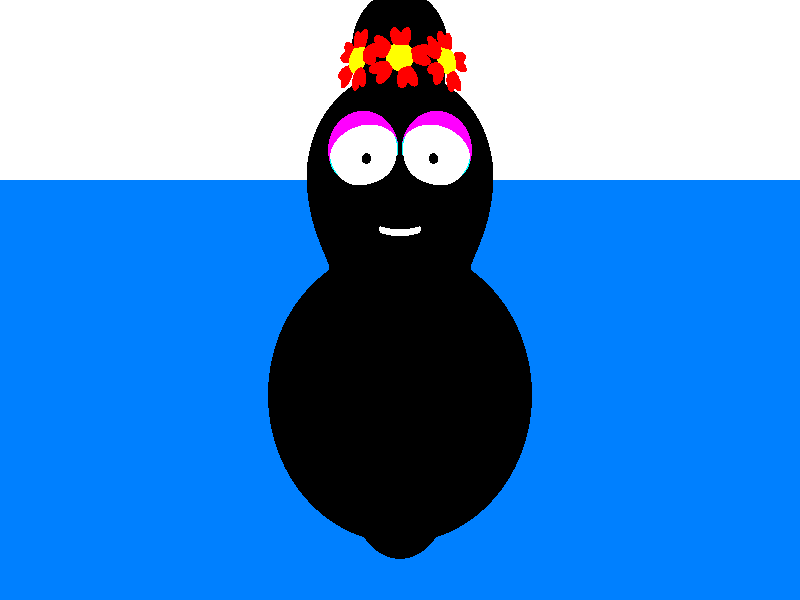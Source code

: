 //base
camera {

        location <0,4,5>//maison
		//location<4,1.5,3>//fenetre
		//location<-4,1,5>//porte
        look_at <0, 3, 0>

}

 

light_source {

        <15,30,15>

        rgb <1,1,1>

}

plane {
    y
    0
    pigment {
        rgb <0,0.5,1> 
    }
}
background { color rgb <1, 1, 1> }

#macro fleur(a,b,c,r)
union {
	sphere{
		<2,2,4>
		1
		pigment{ rgb<1,1,0> }
		scale<1,1,0.3>
	}
	blob {
		threshold 0.5
		sphere {
			<2.2,3.8,4>
			1
			5
			pigment{ rgb<1,0,0> }
			scale<0.5,1,0.3>
			rotate<0,0,-18>
		}
		sphere {
			<5.2,2.6,4>
			1
			5
			pigment{ rgb<1,0,0> }
			scale<0.5,1,0.3>
			rotate<0,0,18>
		}
	}
	blob {
		threshold 0.5
		sphere {
			<2.2,3.8,4>
			1
			5
			pigment{ rgb<1,0,0> }
			scale<0.5,1,0.3>
			rotate<0,0,-18>
		}
		sphere {
			<5.2,2.6,4>
			1
			5
			pigment{ rgb<1,0,0> }
			scale<0.5,1,0.3>
			rotate<0,0,18>
		}
		rotate<0,0,-65>
		translate<-0.5,3,0>
	}
	blob {
		threshold 0.5
		sphere {
			<2.2,3.8,4>
			1
			5
			pigment{ rgb<1,0,0> }
			scale<0.5,1,0.3>
			rotate<0,0,-18>
		}
		sphere {
			<5.2,2.6,4>
			1
			5
			pigment{ rgb<1,0,0> }
			scale<0.5,1,0.3>
			rotate<0,0,18>
		}
		rotate<0,0,-125>
		translate<1.7,4.5,0>
	}
	
	blob {
		threshold 0.5
		sphere {
			<2.2,3.8,4>
			1
			5
			pigment{ rgb<1,0,0> }
			scale<0.5,1,0.3>
			rotate<0,0,-18>
		}
		sphere {
			<5.2,2.6,4>
			1
			5
			pigment{ rgb<1,0,0> }
			scale<0.5,1,0.3>
			rotate<0,0,18>
		}
		rotate<0,0,-190>
		translate<4,3.5,0>
	}
	blob {
		threshold 0.5
		sphere {
			<2.2,3.8,4>
			1
			5
			pigment{ rgb<1,0,0> }
			scale<0.5,1,0.3>
			rotate<0,0,-18>
		}
		sphere {
			<5.2,2.6,4>
			1
			5
			pigment{ rgb<1,0,0> }
			scale<0.5,1,0.3>
			rotate<0,0,18>
		}
		rotate<0,0,-265>
		translate<4,0.5,0>
	}
	scale<0.1,0.1,0.1>
	translate<a,b,c>
	rotate<-10,r,0>

}
#end

//yeux-------------------------------------------------
union {

sphere{
	<0,4.1,2.5>
	0.25
	pigment{ rgb<1,1,1> }
	scale<1,1,0.3>
	rotate<0,20,0>
}
sphere{//pupille
	<-0.05,4.05,2.7>
	0.05
	pigment{ rgb<0,0,0> }
	scale<1,1,0.3>
	rotate<0,20,0>
}	
	difference {//paupière
		sphere{
			<0,4.1,2.5>
			0.26
			pigment{ rgb<1,0,1> }
			scale<1,1,0.3>
			rotate<0,20,0>
		}
		sphere{
			<-0.02,4.05,2.55>
			0.26
			pigment{ rgb<0,1,1> }
			scale<1,1,0.3>
			rotate<0,20,0>
		}
	}
	translate<0,0.1,0.05>
}

union {

sphere{
	<0,4.1,2.5>
	0.25
	pigment{ rgb<1,1,1> }
	scale<1,1,0.3>
	rotate<0,-20,0>
}
sphere{//pupille
	<0.05,4.05,2.7>
	0.05
	pigment{ rgb<0,0,0> }
	scale<1,1,0.3>
	rotate<0,-20,0>
}	
	difference {//paupière
		sphere{
			<0,4.1,2.5>
			0.26
			pigment{ rgb<1,0,1> }
			scale<1,1,0.3>
			rotate<0,-20,0>
		}
		sphere{
			<0.02,4.05,2.55>
			0.26
			pigment{ rgb<0,1,1> }
			scale<1,1,0.3>
			rotate<0,-20,0>
		}
	}
	translate<0,0.1,0.05>
}

//bouche----------------------------------------
union {
	difference{
		sphere {
			<0,3.75,2>
			0.1
			pigment{ rgb<1,1,1> }
		}
		cylinder {
			<0,1.75,1.5>
			<0,1.75,2.5>
			0.5
			pigment{ rgb<1,1,1> }
			scale<1,3,1>
		}
		difference {
			cylinder {
				<0,1.70,1.5>
				<0,1.70,2.5>
				0.5
				pigment{ rgb<1,1,1> }
				scale<1,3,1>
			}
			cylinder {
				<0,1.73,1.5>
				<0,1.73,2.5>
				0.5
				pigment{ rgb<1,1,1> }
				scale<1,3,1>
			}
		}
	}

	scale<1.5,0.75,1>
	translate<0,0.85,-1.25>
}

//corps-----------------------------------------
blob  {

        threshold 0.75

        sphere {
                <0,5,0>
                0.5
                8
		scale<0.90,1,1>
        }
        sphere {
                <0,4,0>
                1
                8
		scale<0.90,1,1>
        }

        sphere {
                <0,2.2,0>
                2
                2
		scale<0.90,1,1>
        }
	sphere {
		<0,1,0>
    		0.5
               	2
		scale<0.90,1,1>
        }
        pigment { rgb <0,0,0> }

}
//bras--------------------------------------------

/*union {

	lathe{
		bezier_spline
		4,
		<0.2,0><0.05,0.3>,<0.4,1.3>,<0.01,1.5>
		sturm
		pigment { rgb<0,0,0> }
	 	scale<1,1,1>
		rotate<0,0,0>
		translate<2,1,0>                  
	}
	sphere {//paume
		<2,1,0>
		0.2
		pigment { rgb<0,1,0> }
	}
	sphere {//doigt
		<2,1,0>
		0.1
		pigment { rgb<0,0,1> }
		scale<1,0.40,0.40>
		rotate<0,0,0>
		translate<0.2,0.3,-0.7>
	}

	rotate<0,0,60>
	translate<1.7,0,0.5>
}*/
//couronne----------------------------------------

fleur(-0.2,4.5,1.2,0)
fleur(-0.3,4.5,1.2,50)
fleur(-0.2,4.5,1.2,-45)


// macro-0.2,4.5,1.2

